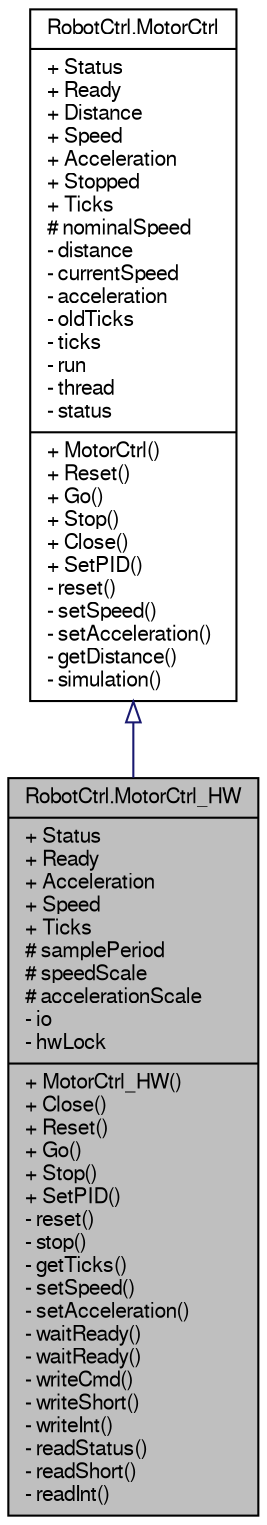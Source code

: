 digraph G
{
  edge [fontname="FreeSans",fontsize="10",labelfontname="FreeSans",labelfontsize="10"];
  node [fontname="FreeSans",fontsize="10",shape=record];
  Node1 [label="{RobotCtrl.MotorCtrl_HW\n|+ Status\l+ Ready\l+ Acceleration\l+ Speed\l+ Ticks\l# samplePeriod\l# speedScale\l# accelerationScale\l- io\l- hwLock\l|+ MotorCtrl_HW()\l+ Close()\l+ Reset()\l+ Go()\l+ Stop()\l+ SetPID()\l- reset()\l- stop()\l- getTicks()\l- setSpeed()\l- setAcceleration()\l- waitReady()\l- waitReady()\l- writeCmd()\l- writeShort()\l- writeInt()\l- readStatus()\l- readShort()\l- readInt()\l}",height=0.2,width=0.4,color="black", fillcolor="grey75", style="filled" fontcolor="black"];
  Node2 -> Node1 [dir=back,color="midnightblue",fontsize="10",style="solid",arrowtail="empty"];
  Node2 [label="{RobotCtrl.MotorCtrl\n|+ Status\l+ Ready\l+ Distance\l+ Speed\l+ Acceleration\l+ Stopped\l+ Ticks\l# nominalSpeed\l- distance\l- currentSpeed\l- acceleration\l- oldTicks\l- ticks\l- run\l- thread\l- status\l|+ MotorCtrl()\l+ Reset()\l+ Go()\l+ Stop()\l+ Close()\l+ SetPID()\l- reset()\l- setSpeed()\l- setAcceleration()\l- getDistance()\l- simulation()\l}",height=0.2,width=0.4,color="black", fillcolor="white", style="filled",URL="$class_robot_ctrl_1_1_motor_ctrl.html",tooltip="MotorCtrl spricht die Motoren des Robot an."];
}
